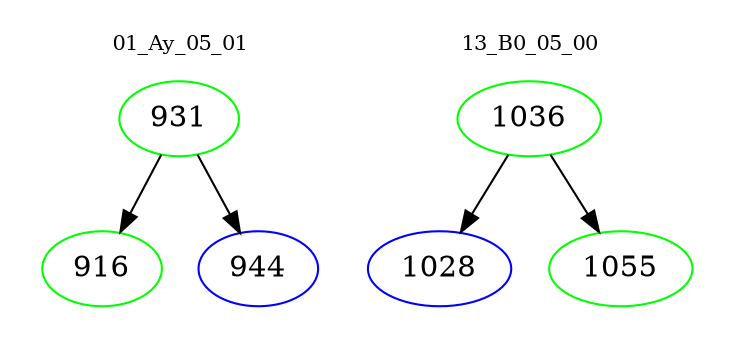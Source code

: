 digraph{
subgraph cluster_0 {
color = white
label = "01_Ay_05_01";
fontsize=10;
T0_931 [label="931", color="green"]
T0_931 -> T0_916 [color="black"]
T0_916 [label="916", color="green"]
T0_931 -> T0_944 [color="black"]
T0_944 [label="944", color="blue"]
}
subgraph cluster_1 {
color = white
label = "13_B0_05_00";
fontsize=10;
T1_1036 [label="1036", color="green"]
T1_1036 -> T1_1028 [color="black"]
T1_1028 [label="1028", color="blue"]
T1_1036 -> T1_1055 [color="black"]
T1_1055 [label="1055", color="green"]
}
}
